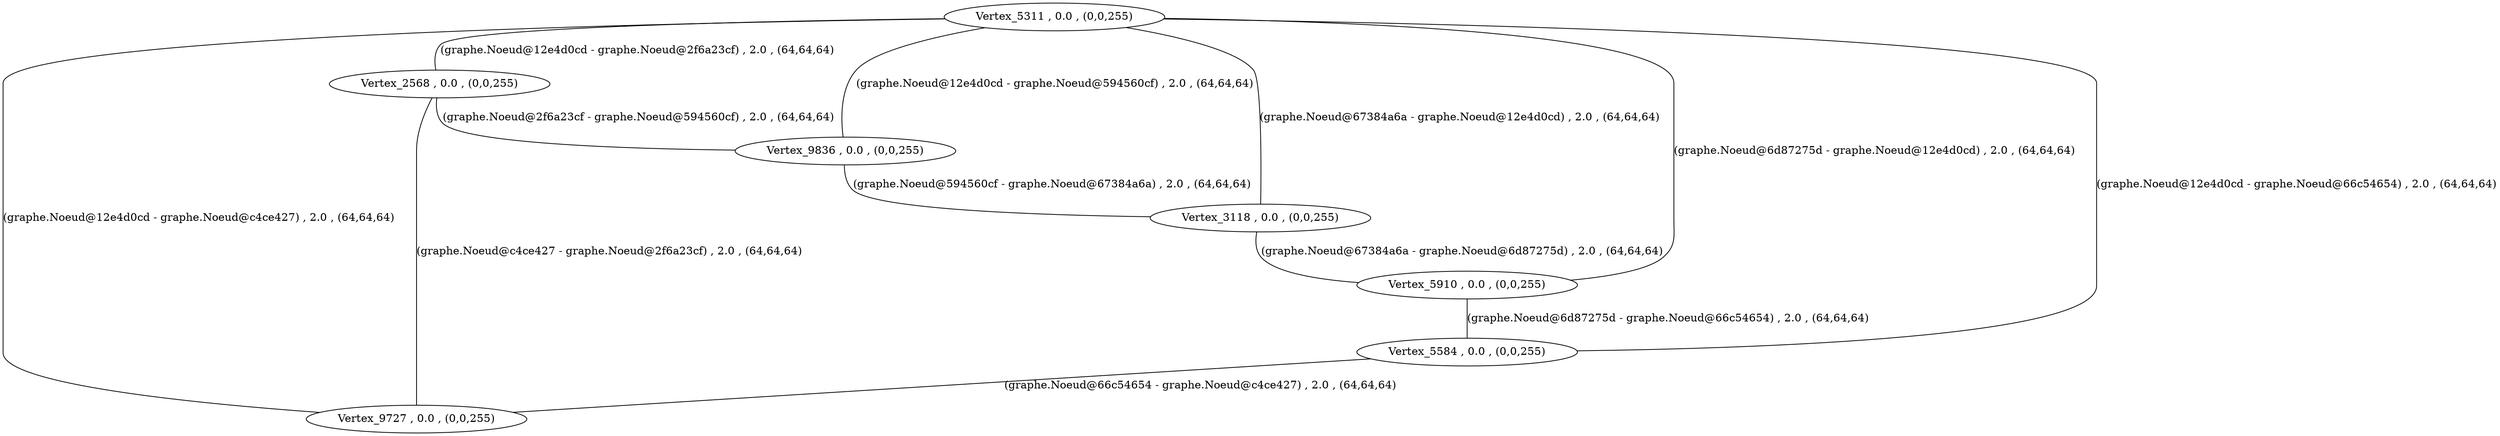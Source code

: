 graph G {
  1 [label = "Vertex_5311 , 0.0 , (0,0,255)"];
  2 [label = "Vertex_2568 , 0.0 , (0,0,255)"];
  3 [label = "Vertex_5910 , 0.0 , (0,0,255)"];
  4 [label = "Vertex_9836 , 0.0 , (0,0,255)"];
  5 [label = "Vertex_3118 , 0.0 , (0,0,255)"];
  6 [label = "Vertex_9727 , 0.0 , (0,0,255)"];
  7 [label = "Vertex_5584 , 0.0 , (0,0,255)"];
  3 -- 7 [label = "(graphe.Noeud@6d87275d - graphe.Noeud@66c54654) , 2.0 , (64,64,64)"];
  7 -- 6 [label = "(graphe.Noeud@66c54654 - graphe.Noeud@c4ce427) , 2.0 , (64,64,64)"];
  6 -- 2 [label = "(graphe.Noeud@c4ce427 - graphe.Noeud@2f6a23cf) , 2.0 , (64,64,64)"];
  2 -- 4 [label = "(graphe.Noeud@2f6a23cf - graphe.Noeud@594560cf) , 2.0 , (64,64,64)"];
  4 -- 5 [label = "(graphe.Noeud@594560cf - graphe.Noeud@67384a6a) , 2.0 , (64,64,64)"];
  5 -- 3 [label = "(graphe.Noeud@67384a6a - graphe.Noeud@6d87275d) , 2.0 , (64,64,64)"];
  5 -- 1 [label = "(graphe.Noeud@67384a6a - graphe.Noeud@12e4d0cd) , 2.0 , (64,64,64)"];
  1 -- 7 [label = "(graphe.Noeud@12e4d0cd - graphe.Noeud@66c54654) , 2.0 , (64,64,64)"];
  3 -- 1 [label = "(graphe.Noeud@6d87275d - graphe.Noeud@12e4d0cd) , 2.0 , (64,64,64)"];
  1 -- 6 [label = "(graphe.Noeud@12e4d0cd - graphe.Noeud@c4ce427) , 2.0 , (64,64,64)"];
  1 -- 2 [label = "(graphe.Noeud@12e4d0cd - graphe.Noeud@2f6a23cf) , 2.0 , (64,64,64)"];
  1 -- 4 [label = "(graphe.Noeud@12e4d0cd - graphe.Noeud@594560cf) , 2.0 , (64,64,64)"];
}
